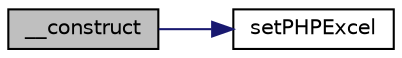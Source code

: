 digraph "__construct"
{
  edge [fontname="Helvetica",fontsize="10",labelfontname="Helvetica",labelfontsize="10"];
  node [fontname="Helvetica",fontsize="10",shape=record];
  rankdir="LR";
  Node0 [label="__construct",height=0.2,width=0.4,color="black", fillcolor="grey75", style="filled", fontcolor="black"];
  Node0 -> Node1 [color="midnightblue",fontsize="10",style="solid",fontname="Helvetica"];
  Node1 [label="setPHPExcel",height=0.2,width=0.4,color="black", fillcolor="white", style="filled",URL="$class_p_h_p_excel___writer___excel2007.html#a4c9b94231994f9702d02524076a32f91"];
}

